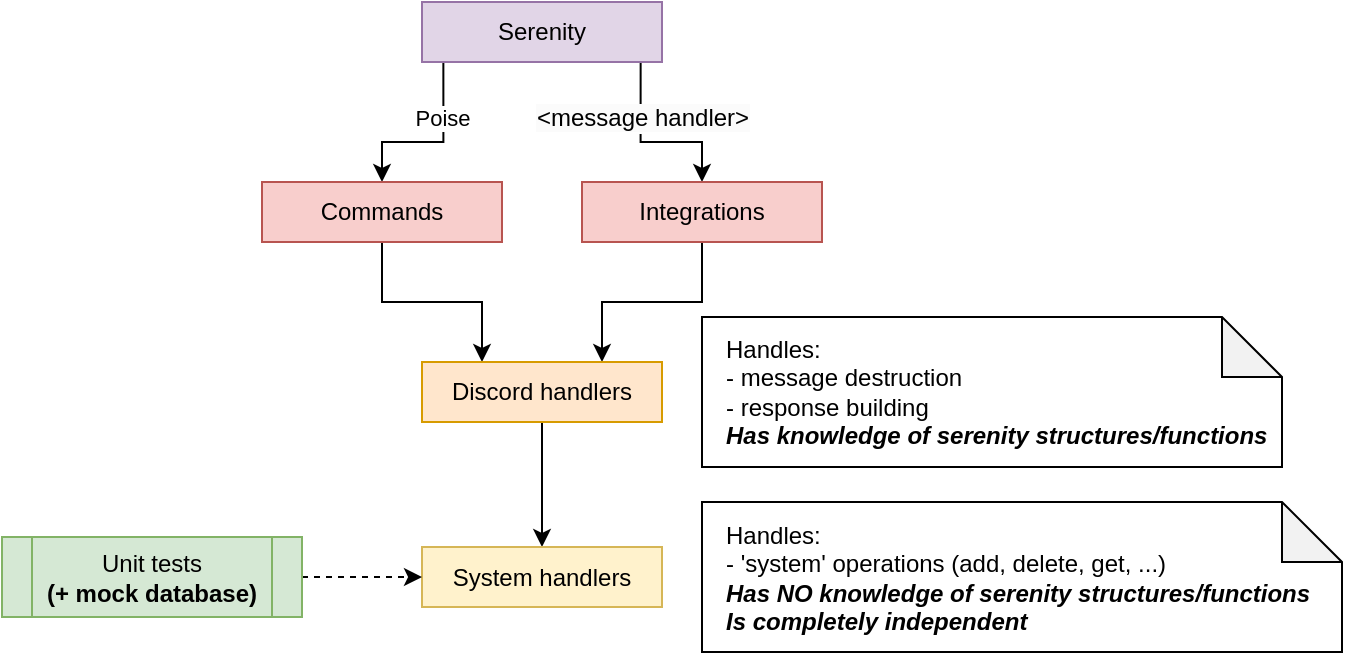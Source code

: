 <mxfile version="21.6.5" type="device">
  <diagram name="Page-1" id="K_zu9MgPDOKUw-NweDX4">
    <mxGraphModel dx="1145" dy="779" grid="1" gridSize="10" guides="1" tooltips="1" connect="1" arrows="1" fold="1" page="1" pageScale="1" pageWidth="850" pageHeight="1100" math="0" shadow="0">
      <root>
        <mxCell id="0" />
        <mxCell id="1" parent="0" />
        <mxCell id="zb2OJs0sxy2oOLE8LFZr-5" value="Poise" style="edgeStyle=orthogonalEdgeStyle;rounded=0;orthogonalLoop=1;jettySize=auto;html=1;exitX=0.089;exitY=1.006;exitDx=0;exitDy=0;entryX=0.5;entryY=0;entryDx=0;entryDy=0;exitPerimeter=0;" edge="1" parent="1" source="zb2OJs0sxy2oOLE8LFZr-1" target="zb2OJs0sxy2oOLE8LFZr-4">
          <mxGeometry x="-0.392" y="-1" relative="1" as="geometry">
            <Array as="points">
              <mxPoint x="291" y="110" />
              <mxPoint x="260" y="110" />
            </Array>
            <mxPoint as="offset" />
          </mxGeometry>
        </mxCell>
        <mxCell id="zb2OJs0sxy2oOLE8LFZr-7" value="&lt;span style=&quot;color: rgb(0, 0, 0); font-family: Helvetica; font-size: 12px; font-style: normal; font-variant-ligatures: normal; font-variant-caps: normal; font-weight: 400; letter-spacing: normal; orphans: 2; text-align: center; text-indent: 0px; text-transform: none; widows: 2; word-spacing: 0px; -webkit-text-stroke-width: 0px; background-color: rgb(251, 251, 251); text-decoration-thickness: initial; text-decoration-style: initial; text-decoration-color: initial; float: none; display: inline !important;&quot;&gt;&amp;lt;message handler&amp;gt;&lt;/span&gt;" style="edgeStyle=orthogonalEdgeStyle;rounded=0;orthogonalLoop=1;jettySize=auto;html=1;exitX=0.911;exitY=0.972;exitDx=0;exitDy=0;entryX=0.5;entryY=0;entryDx=0;entryDy=0;exitPerimeter=0;" edge="1" parent="1" source="zb2OJs0sxy2oOLE8LFZr-1" target="zb2OJs0sxy2oOLE8LFZr-6">
          <mxGeometry x="-0.37" y="1" relative="1" as="geometry">
            <Array as="points">
              <mxPoint x="389" y="110" />
              <mxPoint x="420" y="110" />
            </Array>
            <mxPoint as="offset" />
          </mxGeometry>
        </mxCell>
        <mxCell id="zb2OJs0sxy2oOLE8LFZr-1" value="Serenity" style="whiteSpace=wrap;html=1;fillColor=#e1d5e7;strokeColor=#9673a6;" vertex="1" parent="1">
          <mxGeometry x="280" y="40" width="120" height="30" as="geometry" />
        </mxCell>
        <mxCell id="zb2OJs0sxy2oOLE8LFZr-10" style="edgeStyle=orthogonalEdgeStyle;rounded=0;orthogonalLoop=1;jettySize=auto;html=1;exitX=0.5;exitY=1;exitDx=0;exitDy=0;entryX=0.25;entryY=0;entryDx=0;entryDy=0;" edge="1" parent="1" source="zb2OJs0sxy2oOLE8LFZr-4" target="zb2OJs0sxy2oOLE8LFZr-9">
          <mxGeometry relative="1" as="geometry" />
        </mxCell>
        <mxCell id="zb2OJs0sxy2oOLE8LFZr-4" value="Commands" style="whiteSpace=wrap;html=1;fillColor=#f8cecc;strokeColor=#b85450;" vertex="1" parent="1">
          <mxGeometry x="200" y="130" width="120" height="30" as="geometry" />
        </mxCell>
        <mxCell id="zb2OJs0sxy2oOLE8LFZr-11" style="edgeStyle=orthogonalEdgeStyle;rounded=0;orthogonalLoop=1;jettySize=auto;html=1;exitX=0.5;exitY=1;exitDx=0;exitDy=0;entryX=0.75;entryY=0;entryDx=0;entryDy=0;" edge="1" parent="1" source="zb2OJs0sxy2oOLE8LFZr-6" target="zb2OJs0sxy2oOLE8LFZr-9">
          <mxGeometry relative="1" as="geometry" />
        </mxCell>
        <mxCell id="zb2OJs0sxy2oOLE8LFZr-6" value="Integrations" style="whiteSpace=wrap;html=1;fillColor=#f8cecc;strokeColor=#b85450;" vertex="1" parent="1">
          <mxGeometry x="360" y="130" width="120" height="30" as="geometry" />
        </mxCell>
        <mxCell id="zb2OJs0sxy2oOLE8LFZr-13" style="edgeStyle=orthogonalEdgeStyle;rounded=0;orthogonalLoop=1;jettySize=auto;html=1;exitX=0.5;exitY=1;exitDx=0;exitDy=0;entryX=0.5;entryY=0;entryDx=0;entryDy=0;" edge="1" parent="1" source="zb2OJs0sxy2oOLE8LFZr-9" target="zb2OJs0sxy2oOLE8LFZr-12">
          <mxGeometry relative="1" as="geometry" />
        </mxCell>
        <mxCell id="zb2OJs0sxy2oOLE8LFZr-9" value="Discord handlers" style="whiteSpace=wrap;html=1;fillColor=#ffe6cc;strokeColor=#d79b00;" vertex="1" parent="1">
          <mxGeometry x="280" y="220" width="120" height="30" as="geometry" />
        </mxCell>
        <mxCell id="zb2OJs0sxy2oOLE8LFZr-12" value="System handlers" style="whiteSpace=wrap;html=1;fillColor=#fff2cc;strokeColor=#d6b656;" vertex="1" parent="1">
          <mxGeometry x="280" y="312.5" width="120" height="30" as="geometry" />
        </mxCell>
        <mxCell id="zb2OJs0sxy2oOLE8LFZr-14" value="&lt;div style=&quot;&quot;&gt;&lt;span style=&quot;background-color: initial;&quot;&gt;Handles:&lt;/span&gt;&lt;/div&gt;&lt;div style=&quot;&quot;&gt;&lt;span style=&quot;background-color: initial;&quot;&gt;- message destruction&lt;/span&gt;&lt;/div&gt;&lt;div style=&quot;&quot;&gt;&lt;span style=&quot;background-color: initial;&quot;&gt;- response building&lt;/span&gt;&lt;/div&gt;&lt;div style=&quot;&quot;&gt;&lt;span style=&quot;background-color: initial;&quot;&gt;&lt;b&gt;&lt;i&gt;Has knowledge of serenity structures/functions&lt;/i&gt;&lt;/b&gt;&lt;/span&gt;&lt;/div&gt;" style="shape=note;whiteSpace=wrap;html=1;backgroundOutline=1;darkOpacity=0.05;align=left;spacingLeft=10;" vertex="1" parent="1">
          <mxGeometry x="420" y="197.5" width="290" height="75" as="geometry" />
        </mxCell>
        <mxCell id="zb2OJs0sxy2oOLE8LFZr-16" value="&lt;div style=&quot;&quot;&gt;&lt;span style=&quot;background-color: initial;&quot;&gt;Handles:&lt;/span&gt;&lt;/div&gt;&lt;div style=&quot;&quot;&gt;&lt;span style=&quot;background-color: initial;&quot;&gt;- &#39;system&#39; operations (add, delete, get, ...)&lt;/span&gt;&lt;/div&gt;&lt;div style=&quot;&quot;&gt;&lt;b style=&quot;border-color: var(--border-color);&quot;&gt;&lt;i style=&quot;border-color: var(--border-color);&quot;&gt;Has NO knowledge of serenity structures/functions&lt;/i&gt;&lt;/b&gt;&lt;span style=&quot;background-color: initial;&quot;&gt;&lt;b&gt;&lt;i&gt;&lt;br&gt;&lt;/i&gt;&lt;/b&gt;&lt;/span&gt;&lt;/div&gt;&lt;div style=&quot;&quot;&gt;&lt;span style=&quot;background-color: initial;&quot;&gt;&lt;b&gt;&lt;i&gt;Is completely independent&lt;/i&gt;&lt;/b&gt;&lt;/span&gt;&lt;/div&gt;" style="shape=note;whiteSpace=wrap;html=1;backgroundOutline=1;darkOpacity=0.05;align=left;spacingLeft=10;" vertex="1" parent="1">
          <mxGeometry x="420" y="290" width="320" height="75" as="geometry" />
        </mxCell>
        <mxCell id="zb2OJs0sxy2oOLE8LFZr-19" style="edgeStyle=orthogonalEdgeStyle;rounded=0;orthogonalLoop=1;jettySize=auto;html=1;exitX=1;exitY=0.5;exitDx=0;exitDy=0;dashed=1;" edge="1" parent="1" source="zb2OJs0sxy2oOLE8LFZr-18" target="zb2OJs0sxy2oOLE8LFZr-12">
          <mxGeometry relative="1" as="geometry" />
        </mxCell>
        <mxCell id="zb2OJs0sxy2oOLE8LFZr-18" value="Unit tests&lt;br&gt;&lt;b&gt;(+ mock database)&lt;/b&gt;" style="shape=process;whiteSpace=wrap;html=1;backgroundOutline=1;fillColor=#d5e8d4;strokeColor=#82b366;" vertex="1" parent="1">
          <mxGeometry x="70" y="307.5" width="150" height="40" as="geometry" />
        </mxCell>
      </root>
    </mxGraphModel>
  </diagram>
</mxfile>
